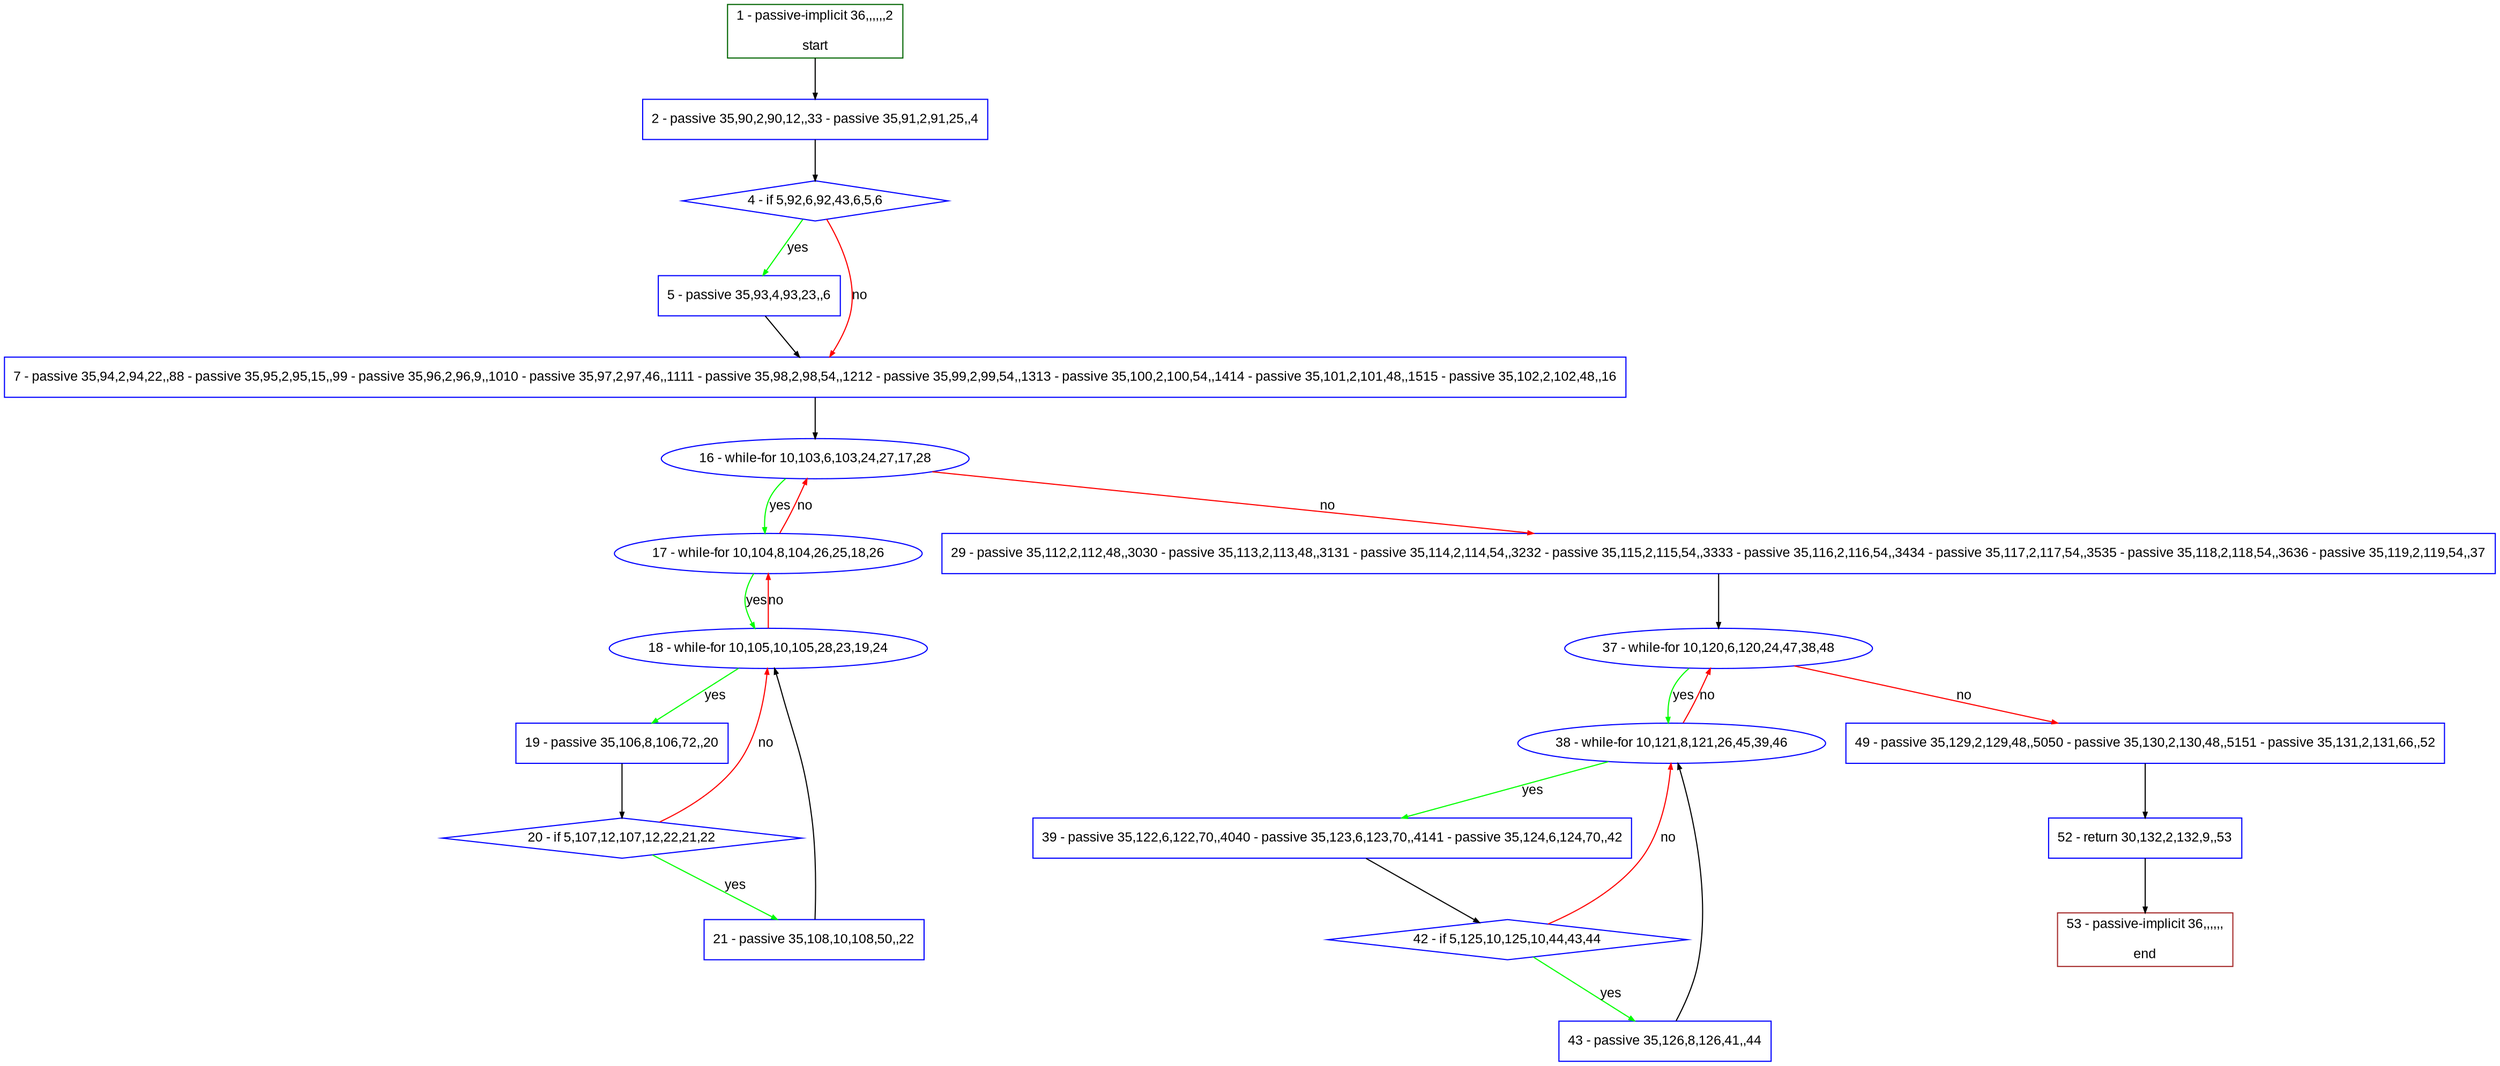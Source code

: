 digraph "" {
  graph [pack="true", label="", fontsize="12", packmode="clust", fontname="Arial", fillcolor="#FFFFCC", bgcolor="white", style="rounded,filled", compound="true"];
  node [node_initialized="no", label="", color="grey", fontsize="12", fillcolor="white", fontname="Arial", style="filled", shape="rectangle", compound="true", fixedsize="false"];
  edge [fontcolor="black", arrowhead="normal", arrowtail="none", arrowsize="0.5", ltail="", label="", color="black", fontsize="12", lhead="", fontname="Arial", dir="forward", compound="true"];
  __N1 [label="2 - passive 35,90,2,90,12,,33 - passive 35,91,2,91,25,,4", color="#0000ff", fillcolor="#ffffff", style="filled", shape="box"];
  __N2 [label="1 - passive-implicit 36,,,,,,2\n\nstart", color="#006400", fillcolor="#ffffff", style="filled", shape="box"];
  __N3 [label="4 - if 5,92,6,92,43,6,5,6", color="#0000ff", fillcolor="#ffffff", style="filled", shape="diamond"];
  __N4 [label="5 - passive 35,93,4,93,23,,6", color="#0000ff", fillcolor="#ffffff", style="filled", shape="box"];
  __N5 [label="7 - passive 35,94,2,94,22,,88 - passive 35,95,2,95,15,,99 - passive 35,96,2,96,9,,1010 - passive 35,97,2,97,46,,1111 - passive 35,98,2,98,54,,1212 - passive 35,99,2,99,54,,1313 - passive 35,100,2,100,54,,1414 - passive 35,101,2,101,48,,1515 - passive 35,102,2,102,48,,16", color="#0000ff", fillcolor="#ffffff", style="filled", shape="box"];
  __N6 [label="16 - while-for 10,103,6,103,24,27,17,28", color="#0000ff", fillcolor="#ffffff", style="filled", shape="oval"];
  __N7 [label="17 - while-for 10,104,8,104,26,25,18,26", color="#0000ff", fillcolor="#ffffff", style="filled", shape="oval"];
  __N8 [label="29 - passive 35,112,2,112,48,,3030 - passive 35,113,2,113,48,,3131 - passive 35,114,2,114,54,,3232 - passive 35,115,2,115,54,,3333 - passive 35,116,2,116,54,,3434 - passive 35,117,2,117,54,,3535 - passive 35,118,2,118,54,,3636 - passive 35,119,2,119,54,,37", color="#0000ff", fillcolor="#ffffff", style="filled", shape="box"];
  __N9 [label="18 - while-for 10,105,10,105,28,23,19,24", color="#0000ff", fillcolor="#ffffff", style="filled", shape="oval"];
  __N10 [label="19 - passive 35,106,8,106,72,,20", color="#0000ff", fillcolor="#ffffff", style="filled", shape="box"];
  __N11 [label="20 - if 5,107,12,107,12,22,21,22", color="#0000ff", fillcolor="#ffffff", style="filled", shape="diamond"];
  __N12 [label="21 - passive 35,108,10,108,50,,22", color="#0000ff", fillcolor="#ffffff", style="filled", shape="box"];
  __N13 [label="37 - while-for 10,120,6,120,24,47,38,48", color="#0000ff", fillcolor="#ffffff", style="filled", shape="oval"];
  __N14 [label="38 - while-for 10,121,8,121,26,45,39,46", color="#0000ff", fillcolor="#ffffff", style="filled", shape="oval"];
  __N15 [label="49 - passive 35,129,2,129,48,,5050 - passive 35,130,2,130,48,,5151 - passive 35,131,2,131,66,,52", color="#0000ff", fillcolor="#ffffff", style="filled", shape="box"];
  __N16 [label="39 - passive 35,122,6,122,70,,4040 - passive 35,123,6,123,70,,4141 - passive 35,124,6,124,70,,42", color="#0000ff", fillcolor="#ffffff", style="filled", shape="box"];
  __N17 [label="42 - if 5,125,10,125,10,44,43,44", color="#0000ff", fillcolor="#ffffff", style="filled", shape="diamond"];
  __N18 [label="43 - passive 35,126,8,126,41,,44", color="#0000ff", fillcolor="#ffffff", style="filled", shape="box"];
  __N19 [label="52 - return 30,132,2,132,9,,53", color="#0000ff", fillcolor="#ffffff", style="filled", shape="box"];
  __N20 [label="53 - passive-implicit 36,,,,,,\n\nend", color="#a52a2a", fillcolor="#ffffff", style="filled", shape="box"];
  __N2 -> __N1 [arrowhead="normal", arrowtail="none", color="#000000", label="", dir="forward"];
  __N1 -> __N3 [arrowhead="normal", arrowtail="none", color="#000000", label="", dir="forward"];
  __N3 -> __N4 [arrowhead="normal", arrowtail="none", color="#00ff00", label="yes", dir="forward"];
  __N3 -> __N5 [arrowhead="normal", arrowtail="none", color="#ff0000", label="no", dir="forward"];
  __N4 -> __N5 [arrowhead="normal", arrowtail="none", color="#000000", label="", dir="forward"];
  __N5 -> __N6 [arrowhead="normal", arrowtail="none", color="#000000", label="", dir="forward"];
  __N6 -> __N7 [arrowhead="normal", arrowtail="none", color="#00ff00", label="yes", dir="forward"];
  __N7 -> __N6 [arrowhead="normal", arrowtail="none", color="#ff0000", label="no", dir="forward"];
  __N6 -> __N8 [arrowhead="normal", arrowtail="none", color="#ff0000", label="no", dir="forward"];
  __N7 -> __N9 [arrowhead="normal", arrowtail="none", color="#00ff00", label="yes", dir="forward"];
  __N9 -> __N7 [arrowhead="normal", arrowtail="none", color="#ff0000", label="no", dir="forward"];
  __N9 -> __N10 [arrowhead="normal", arrowtail="none", color="#00ff00", label="yes", dir="forward"];
  __N10 -> __N11 [arrowhead="normal", arrowtail="none", color="#000000", label="", dir="forward"];
  __N11 -> __N9 [arrowhead="normal", arrowtail="none", color="#ff0000", label="no", dir="forward"];
  __N11 -> __N12 [arrowhead="normal", arrowtail="none", color="#00ff00", label="yes", dir="forward"];
  __N12 -> __N9 [arrowhead="normal", arrowtail="none", color="#000000", label="", dir="forward"];
  __N8 -> __N13 [arrowhead="normal", arrowtail="none", color="#000000", label="", dir="forward"];
  __N13 -> __N14 [arrowhead="normal", arrowtail="none", color="#00ff00", label="yes", dir="forward"];
  __N14 -> __N13 [arrowhead="normal", arrowtail="none", color="#ff0000", label="no", dir="forward"];
  __N13 -> __N15 [arrowhead="normal", arrowtail="none", color="#ff0000", label="no", dir="forward"];
  __N14 -> __N16 [arrowhead="normal", arrowtail="none", color="#00ff00", label="yes", dir="forward"];
  __N16 -> __N17 [arrowhead="normal", arrowtail="none", color="#000000", label="", dir="forward"];
  __N17 -> __N14 [arrowhead="normal", arrowtail="none", color="#ff0000", label="no", dir="forward"];
  __N17 -> __N18 [arrowhead="normal", arrowtail="none", color="#00ff00", label="yes", dir="forward"];
  __N18 -> __N14 [arrowhead="normal", arrowtail="none", color="#000000", label="", dir="forward"];
  __N15 -> __N19 [arrowhead="normal", arrowtail="none", color="#000000", label="", dir="forward"];
  __N19 -> __N20 [arrowhead="normal", arrowtail="none", color="#000000", label="", dir="forward"];
}
